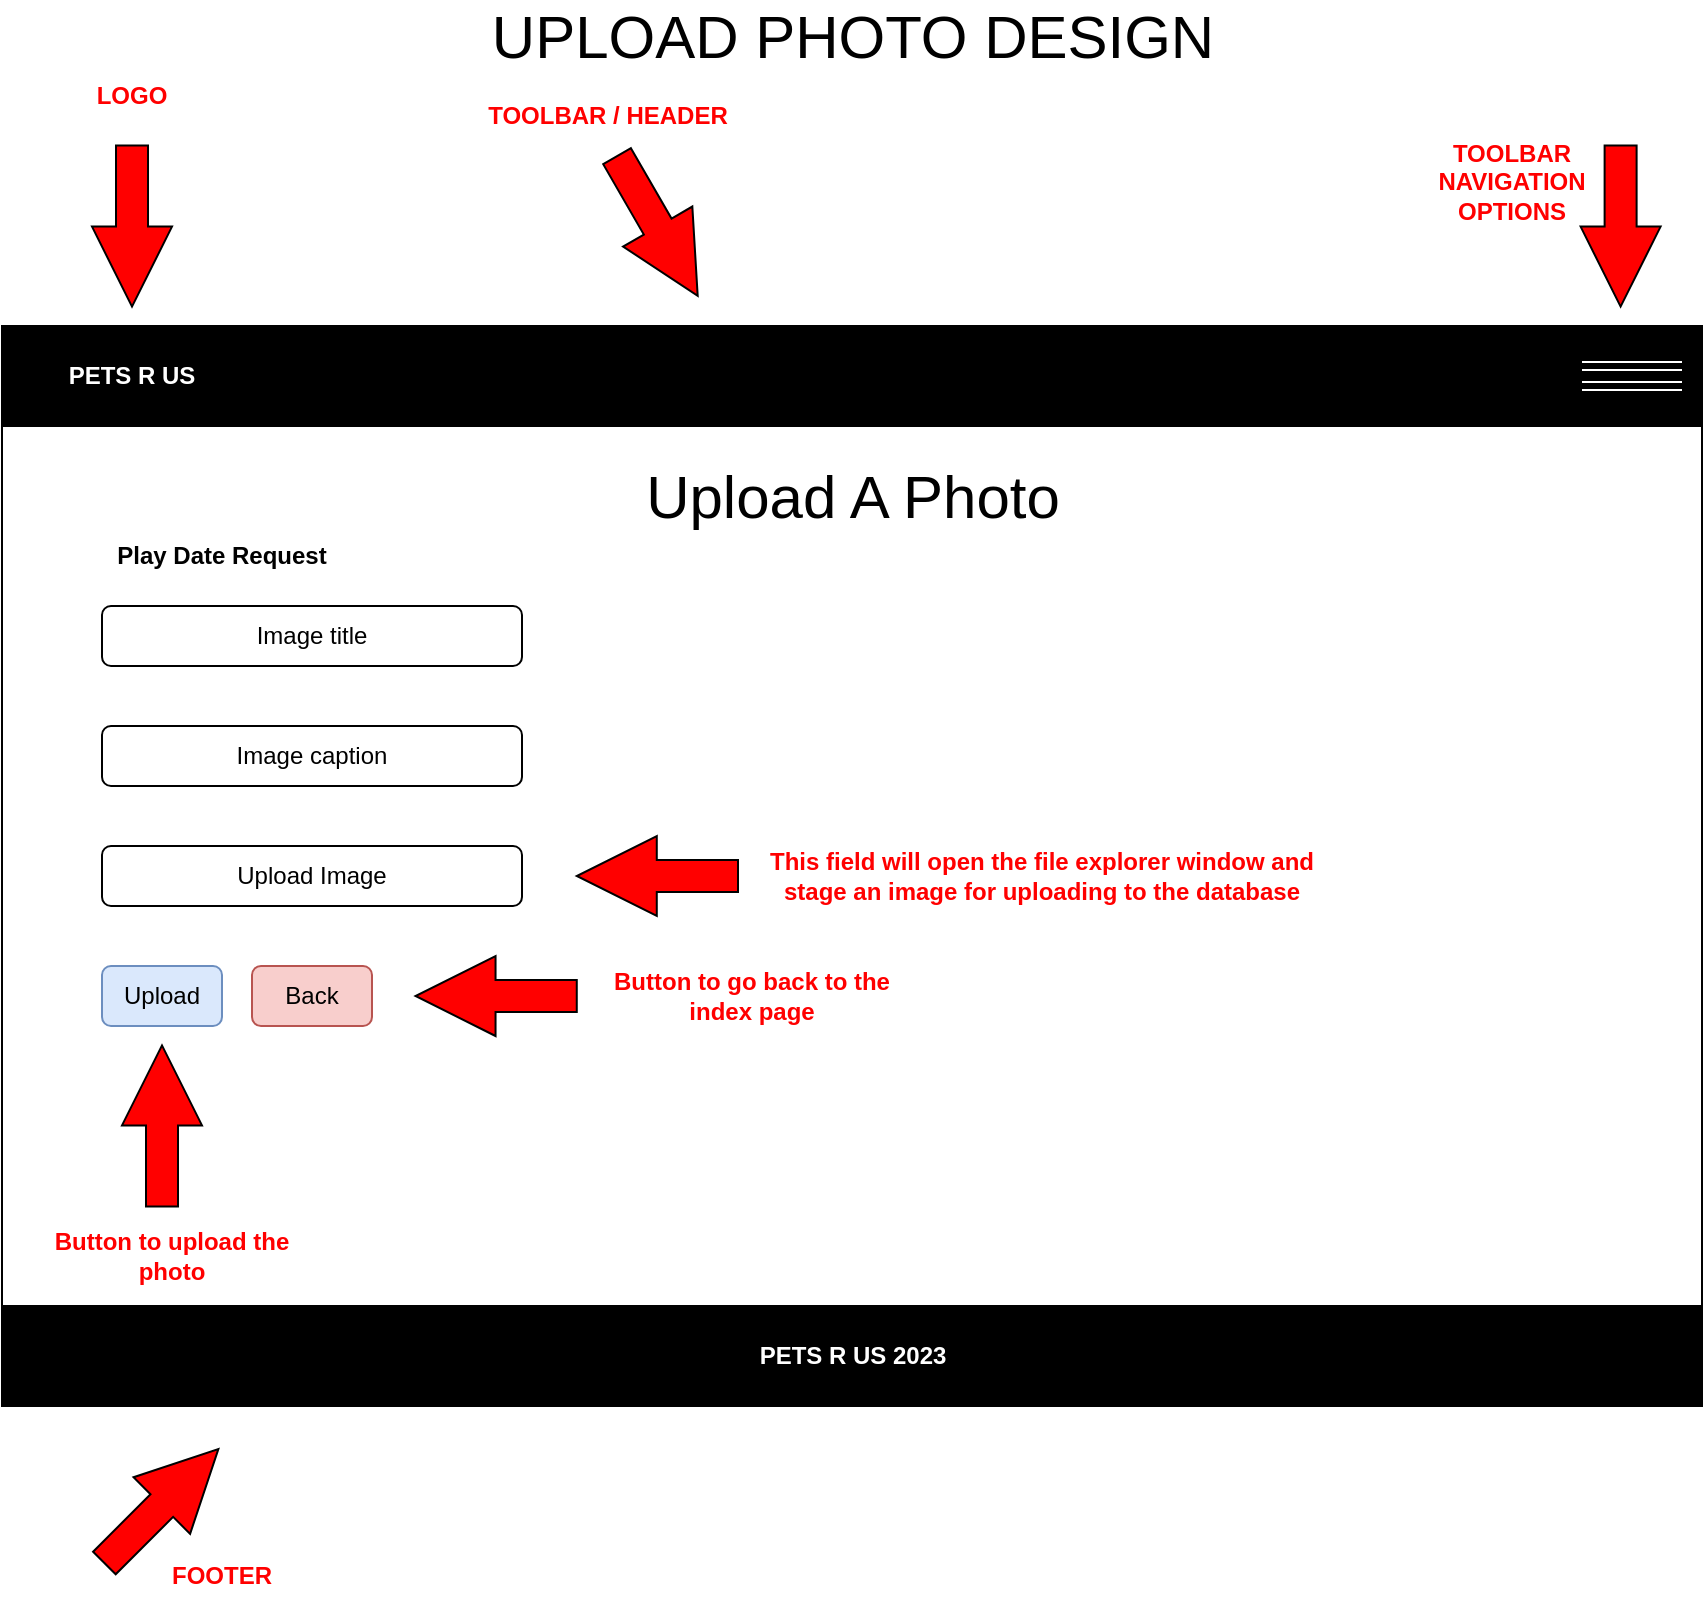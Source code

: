 <mxfile version="20.8.22" type="device"><diagram name="Page-1" id="4C2b5g6htvRlsK6S1zVg"><mxGraphModel dx="1434" dy="788" grid="1" gridSize="10" guides="1" tooltips="1" connect="1" arrows="1" fold="1" page="1" pageScale="1" pageWidth="850" pageHeight="1100" math="0" shadow="0"><root><mxCell id="0"/><mxCell id="1" parent="0"/><mxCell id="FoLw9ZcZ9fWvzIi0HAMA-1" value="" style="rounded=0;whiteSpace=wrap;html=1;" vertex="1" parent="1"><mxGeometry y="310" width="850" height="540" as="geometry"/></mxCell><mxCell id="FoLw9ZcZ9fWvzIi0HAMA-2" value="" style="rounded=0;whiteSpace=wrap;html=1;fillColor=#000000;" vertex="1" parent="1"><mxGeometry y="310" width="850" height="50" as="geometry"/></mxCell><mxCell id="FoLw9ZcZ9fWvzIi0HAMA-3" value="&lt;font color=&quot;#ffffff&quot;&gt;&lt;b&gt;PETS R US&lt;/b&gt;&lt;/font&gt;" style="text;html=1;strokeColor=none;fillColor=none;align=center;verticalAlign=middle;whiteSpace=wrap;rounded=0;" vertex="1" parent="1"><mxGeometry x="10" y="320" width="110" height="30" as="geometry"/></mxCell><mxCell id="FoLw9ZcZ9fWvzIi0HAMA-4" value="" style="shape=link;html=1;rounded=0;fontColor=#FFFFFF;strokeColor=#FFFFFF;" edge="1" parent="1"><mxGeometry width="100" relative="1" as="geometry"><mxPoint x="790" y="330" as="sourcePoint"/><mxPoint x="840" y="330" as="targetPoint"/><Array as="points"><mxPoint x="830" y="330"/></Array></mxGeometry></mxCell><mxCell id="FoLw9ZcZ9fWvzIi0HAMA-5" value="" style="shape=link;html=1;rounded=0;fontColor=#FFFFFF;strokeColor=#FFFFFF;" edge="1" parent="1"><mxGeometry width="100" relative="1" as="geometry"><mxPoint x="790" y="340" as="sourcePoint"/><mxPoint x="840" y="340" as="targetPoint"/><Array as="points"><mxPoint x="830" y="340"/></Array></mxGeometry></mxCell><mxCell id="FoLw9ZcZ9fWvzIi0HAMA-6" value="" style="rounded=0;whiteSpace=wrap;html=1;fillColor=#000000;" vertex="1" parent="1"><mxGeometry y="800" width="850" height="50" as="geometry"/></mxCell><mxCell id="FoLw9ZcZ9fWvzIi0HAMA-7" value="&lt;b&gt;PETS R US 2023&lt;/b&gt;" style="text;html=1;strokeColor=none;fillColor=none;align=center;verticalAlign=middle;whiteSpace=wrap;rounded=0;fontColor=#FFFFFF;" vertex="1" parent="1"><mxGeometry x="368" y="810" width="115" height="30" as="geometry"/></mxCell><mxCell id="FoLw9ZcZ9fWvzIi0HAMA-8" value="" style="html=1;shadow=0;dashed=0;align=center;verticalAlign=middle;shape=mxgraph.arrows2.arrow;dy=0.6;dx=40;notch=0;fontColor=#FFFFFF;fillColor=#FF0000;rotation=-45;" vertex="1" parent="1"><mxGeometry x="39.39" y="880" width="80.61" height="40" as="geometry"/></mxCell><mxCell id="FoLw9ZcZ9fWvzIi0HAMA-9" value="&lt;font color=&quot;#ff0000&quot;&gt;&lt;b&gt;FOOTER&lt;/b&gt;&lt;/font&gt;" style="text;html=1;strokeColor=none;fillColor=none;align=center;verticalAlign=middle;whiteSpace=wrap;rounded=0;fontColor=#FFFFFF;" vertex="1" parent="1"><mxGeometry x="80" y="920" width="60" height="30" as="geometry"/></mxCell><mxCell id="FoLw9ZcZ9fWvzIi0HAMA-10" value="" style="html=1;shadow=0;dashed=0;align=center;verticalAlign=middle;shape=mxgraph.arrows2.arrow;dy=0.6;dx=40;notch=0;fontColor=#FFFFFF;fillColor=#FF0000;rotation=60;" vertex="1" parent="1"><mxGeometry x="287.387" y="240.002" width="80.61" height="40" as="geometry"/></mxCell><mxCell id="FoLw9ZcZ9fWvzIi0HAMA-11" value="&lt;font color=&quot;#ff0000&quot;&gt;&lt;b&gt;TOOLBAR / HEADER&lt;/b&gt;&lt;/font&gt;" style="text;html=1;strokeColor=none;fillColor=none;align=center;verticalAlign=middle;whiteSpace=wrap;rounded=0;fontColor=#FFFFFF;" vertex="1" parent="1"><mxGeometry x="238" y="190" width="130" height="30" as="geometry"/></mxCell><mxCell id="FoLw9ZcZ9fWvzIi0HAMA-12" value="" style="html=1;shadow=0;dashed=0;align=center;verticalAlign=middle;shape=mxgraph.arrows2.arrow;dy=0.6;dx=40;notch=0;fontColor=#FFFFFF;fillColor=#FF0000;rotation=90;" vertex="1" parent="1"><mxGeometry x="24.698" y="240.005" width="80.61" height="40" as="geometry"/></mxCell><mxCell id="FoLw9ZcZ9fWvzIi0HAMA-13" value="&lt;font color=&quot;#ff0000&quot;&gt;&lt;b&gt;LOGO&lt;/b&gt;&lt;/font&gt;" style="text;html=1;strokeColor=none;fillColor=none;align=center;verticalAlign=middle;whiteSpace=wrap;rounded=0;fontColor=#FFFFFF;" vertex="1" parent="1"><mxGeometry y="180" width="130" height="30" as="geometry"/></mxCell><mxCell id="FoLw9ZcZ9fWvzIi0HAMA-14" value="" style="html=1;shadow=0;dashed=0;align=center;verticalAlign=middle;shape=mxgraph.arrows2.arrow;dy=0.6;dx=40;notch=0;fontColor=#FFFFFF;fillColor=#FF0000;rotation=90;" vertex="1" parent="1"><mxGeometry x="768.998" y="240.005" width="80.61" height="40" as="geometry"/></mxCell><mxCell id="FoLw9ZcZ9fWvzIi0HAMA-15" value="&lt;font color=&quot;#ff0000&quot;&gt;&lt;b&gt;TOOLBAR NAVIGATION OPTIONS&lt;br&gt;&lt;br&gt;&lt;/b&gt;&lt;/font&gt;" style="text;html=1;strokeColor=none;fillColor=none;align=center;verticalAlign=middle;whiteSpace=wrap;rounded=0;fontColor=#FFFFFF;" vertex="1" parent="1"><mxGeometry x="690" y="230" width="130" height="30" as="geometry"/></mxCell><mxCell id="FoLw9ZcZ9fWvzIi0HAMA-16" value="&lt;font color=&quot;#000000&quot; style=&quot;font-size: 30px;&quot;&gt;UPLOAD PHOTO DESIGN&lt;/font&gt;" style="text;html=1;strokeColor=none;fillColor=none;align=center;verticalAlign=middle;whiteSpace=wrap;rounded=0;fontColor=#FF0000;" vertex="1" parent="1"><mxGeometry x="195" y="150" width="460.5" height="30" as="geometry"/></mxCell><mxCell id="FoLw9ZcZ9fWvzIi0HAMA-17" value="&lt;font color=&quot;#000000&quot;&gt;&lt;span style=&quot;font-size: 30px;&quot;&gt;Upload A Photo&lt;/span&gt;&lt;/font&gt;" style="text;html=1;strokeColor=none;fillColor=none;align=center;verticalAlign=middle;whiteSpace=wrap;rounded=0;fontColor=#FF0000;" vertex="1" parent="1"><mxGeometry x="195" y="380" width="460.5" height="30" as="geometry"/></mxCell><mxCell id="FoLw9ZcZ9fWvzIi0HAMA-18" value="&lt;b style=&quot;&quot;&gt;Play Date Request&lt;/b&gt;" style="text;html=1;strokeColor=none;fillColor=none;align=center;verticalAlign=middle;whiteSpace=wrap;rounded=0;" vertex="1" parent="1"><mxGeometry x="55" y="410" width="110" height="30" as="geometry"/></mxCell><mxCell id="FoLw9ZcZ9fWvzIi0HAMA-19" value="Image title" style="rounded=1;whiteSpace=wrap;html=1;" vertex="1" parent="1"><mxGeometry x="50" y="450" width="210" height="30" as="geometry"/></mxCell><mxCell id="FoLw9ZcZ9fWvzIi0HAMA-22" value="Image caption" style="rounded=1;whiteSpace=wrap;html=1;fontColor=#000000;" vertex="1" parent="1"><mxGeometry x="50" y="510" width="210" height="30" as="geometry"/></mxCell><mxCell id="FoLw9ZcZ9fWvzIi0HAMA-23" value="Upload Image" style="rounded=1;whiteSpace=wrap;html=1;fontColor=#000000;" vertex="1" parent="1"><mxGeometry x="50" y="570" width="210" height="30" as="geometry"/></mxCell><mxCell id="FoLw9ZcZ9fWvzIi0HAMA-24" value="Upload" style="rounded=1;whiteSpace=wrap;html=1;fillColor=#dae8fc;strokeColor=#6c8ebf;" vertex="1" parent="1"><mxGeometry x="50" y="630" width="60" height="30" as="geometry"/></mxCell><mxCell id="FoLw9ZcZ9fWvzIi0HAMA-25" value="Back" style="rounded=1;whiteSpace=wrap;html=1;fillColor=#f8cecc;strokeColor=#b85450;" vertex="1" parent="1"><mxGeometry x="125" y="630" width="60" height="30" as="geometry"/></mxCell><mxCell id="FoLw9ZcZ9fWvzIi0HAMA-26" value="" style="html=1;shadow=0;dashed=0;align=center;verticalAlign=middle;shape=mxgraph.arrows2.arrow;dy=0.6;dx=40;notch=0;fontColor=#FFFFFF;fillColor=#FF0000;rotation=-90;" vertex="1" parent="1"><mxGeometry x="39.697" y="690.002" width="80.61" height="40" as="geometry"/></mxCell><mxCell id="FoLw9ZcZ9fWvzIi0HAMA-27" value="" style="html=1;shadow=0;dashed=0;align=center;verticalAlign=middle;shape=mxgraph.arrows2.arrow;dy=0.6;dx=40;notch=0;fontColor=#FFFFFF;fillColor=#FF0000;rotation=-180;" vertex="1" parent="1"><mxGeometry x="206.775" y="625.005" width="80.61" height="40" as="geometry"/></mxCell><mxCell id="FoLw9ZcZ9fWvzIi0HAMA-28" value="&lt;font color=&quot;#ff0000&quot;&gt;&lt;b&gt;Button to go back to the index page&lt;/b&gt;&lt;/font&gt;" style="text;html=1;strokeColor=none;fillColor=none;align=center;verticalAlign=middle;whiteSpace=wrap;rounded=0;fontColor=#FFFFFF;" vertex="1" parent="1"><mxGeometry x="300" y="630" width="150" height="30" as="geometry"/></mxCell><mxCell id="FoLw9ZcZ9fWvzIi0HAMA-29" value="&lt;font color=&quot;#ff0000&quot;&gt;&lt;b&gt;Button to upload the photo&lt;/b&gt;&lt;/font&gt;" style="text;html=1;strokeColor=none;fillColor=none;align=center;verticalAlign=middle;whiteSpace=wrap;rounded=0;fontColor=#FFFFFF;" vertex="1" parent="1"><mxGeometry x="10" y="760" width="150" height="30" as="geometry"/></mxCell><mxCell id="FoLw9ZcZ9fWvzIi0HAMA-30" value="" style="html=1;shadow=0;dashed=0;align=center;verticalAlign=middle;shape=mxgraph.arrows2.arrow;dy=0.6;dx=40;notch=0;fontColor=#FFFFFF;fillColor=#FF0000;rotation=-180;" vertex="1" parent="1"><mxGeometry x="287.39" y="565" width="80.61" height="40" as="geometry"/></mxCell><mxCell id="FoLw9ZcZ9fWvzIi0HAMA-31" value="&lt;font color=&quot;#ff0000&quot;&gt;&lt;b&gt;This field will open the file explorer window and stage an image for uploading to the database&lt;/b&gt;&lt;/font&gt;" style="text;html=1;strokeColor=none;fillColor=none;align=center;verticalAlign=middle;whiteSpace=wrap;rounded=0;fontColor=#FFFFFF;" vertex="1" parent="1"><mxGeometry x="380" y="570" width="280" height="30" as="geometry"/></mxCell></root></mxGraphModel></diagram></mxfile>